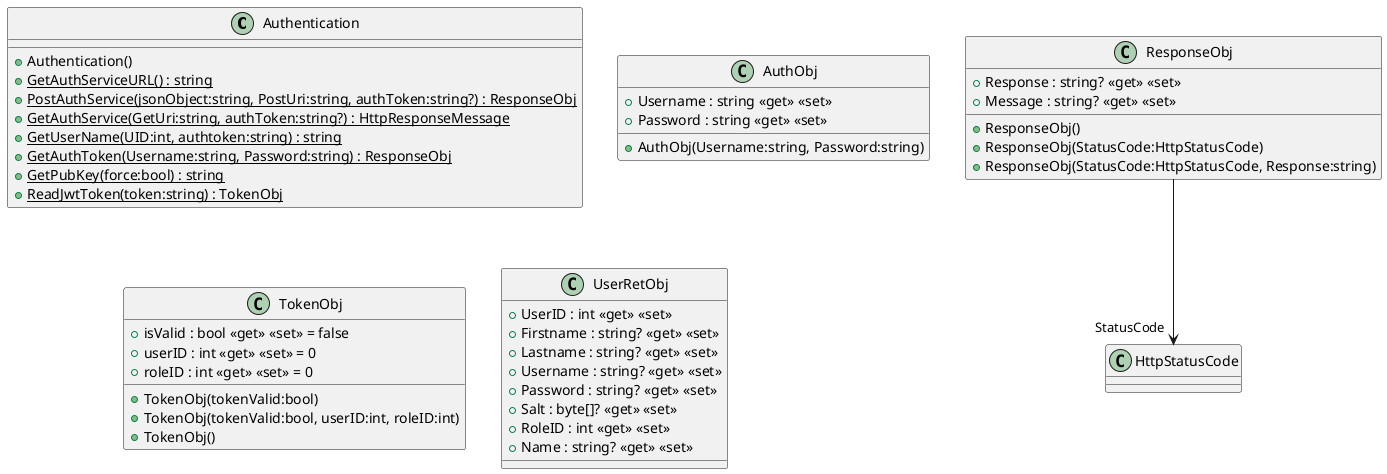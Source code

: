 @startuml
class Authentication {
    + Authentication()
    + {static} GetAuthServiceURL() : string
    + {static} PostAuthService(jsonObject:string, PostUri:string, authToken:string?) : ResponseObj
    + {static} GetAuthService(GetUri:string, authToken:string?) : HttpResponseMessage
    + {static} GetUserName(UID:int, authtoken:string) : string
    + {static} GetAuthToken(Username:string, Password:string) : ResponseObj
    + {static} GetPubKey(force:bool) : string
    + {static} ReadJwtToken(token:string) : TokenObj
}
class AuthObj {
    + Username : string <<get>> <<set>>
    + Password : string <<get>> <<set>>
    + AuthObj(Username:string, Password:string)
}
class TokenObj {
    + isValid : bool <<get>> <<set>> = false
    + userID : int <<get>> <<set>> = 0
    + roleID : int <<get>> <<set>> = 0
    + TokenObj(tokenValid:bool)
    + TokenObj(tokenValid:bool, userID:int, roleID:int)
    + TokenObj()
}
class ResponseObj {
    + Response : string? <<get>> <<set>>
    + Message : string? <<get>> <<set>>
    + ResponseObj()
    + ResponseObj(StatusCode:HttpStatusCode)
    + ResponseObj(StatusCode:HttpStatusCode, Response:string)
}
class UserRetObj {
    + UserID : int <<get>> <<set>>
    + Firstname : string? <<get>> <<set>>
    + Lastname : string? <<get>> <<set>>
    + Username : string? <<get>> <<set>>
    + Password : string? <<get>> <<set>>
    + Salt : byte[]? <<get>> <<set>>
    + RoleID : int <<get>> <<set>>
    + Name : string? <<get>> <<set>>
}
ResponseObj --> "StatusCode" HttpStatusCode
@enduml
